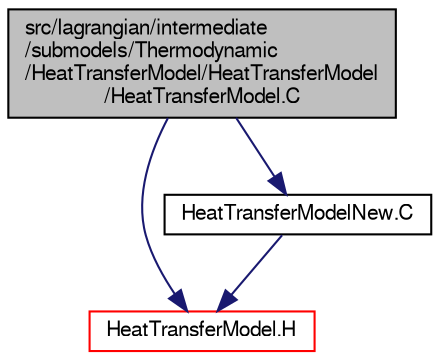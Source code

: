 digraph "src/lagrangian/intermediate/submodels/Thermodynamic/HeatTransferModel/HeatTransferModel/HeatTransferModel.C"
{
  bgcolor="transparent";
  edge [fontname="FreeSans",fontsize="10",labelfontname="FreeSans",labelfontsize="10"];
  node [fontname="FreeSans",fontsize="10",shape=record];
  Node0 [label="src/lagrangian/intermediate\l/submodels/Thermodynamic\l/HeatTransferModel/HeatTransferModel\l/HeatTransferModel.C",height=0.2,width=0.4,color="black", fillcolor="grey75", style="filled", fontcolor="black"];
  Node0 -> Node1 [color="midnightblue",fontsize="10",style="solid",fontname="FreeSans"];
  Node1 [label="HeatTransferModel.H",height=0.2,width=0.4,color="red",URL="$a06317.html"];
  Node0 -> Node88 [color="midnightblue",fontsize="10",style="solid",fontname="FreeSans"];
  Node88 [label="HeatTransferModelNew.C",height=0.2,width=0.4,color="black",URL="$a06320.html"];
  Node88 -> Node1 [color="midnightblue",fontsize="10",style="solid",fontname="FreeSans"];
}
